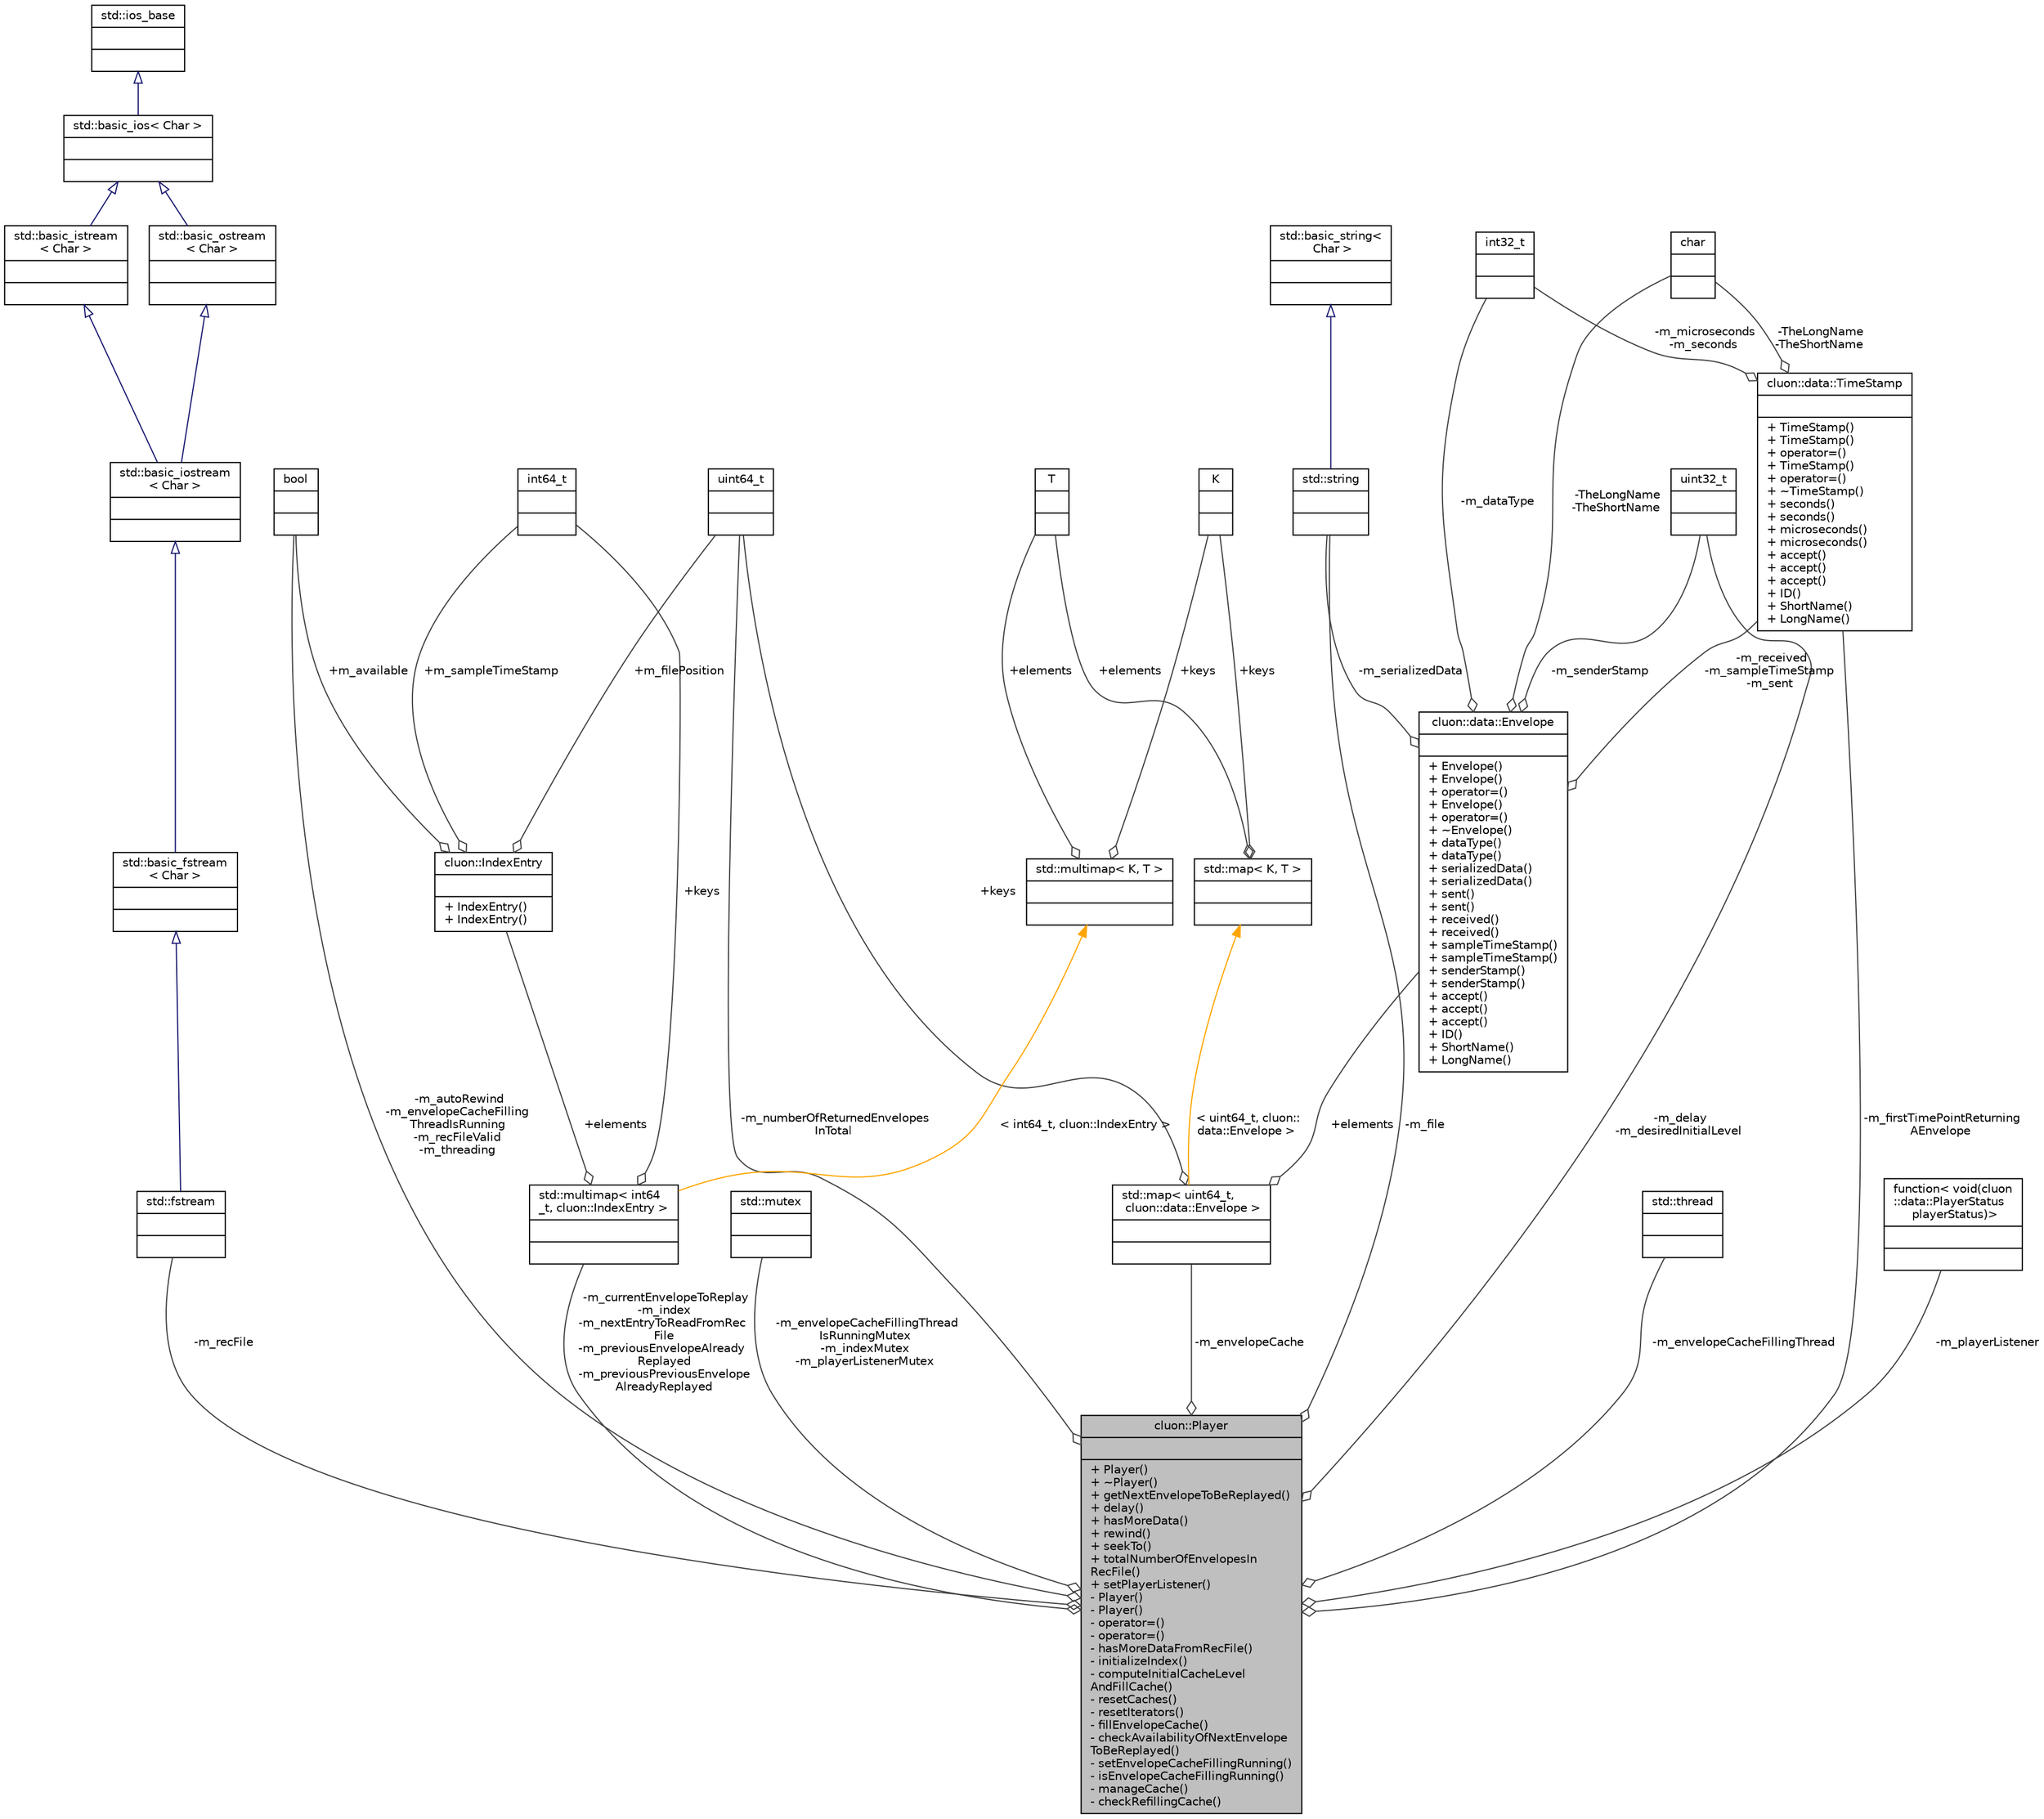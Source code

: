 digraph "cluon::Player"
{
 // LATEX_PDF_SIZE
  edge [fontname="Helvetica",fontsize="10",labelfontname="Helvetica",labelfontsize="10"];
  node [fontname="Helvetica",fontsize="10",shape=record];
  Node1 [label="{cluon::Player\n||+ Player()\l+ ~Player()\l+ getNextEnvelopeToBeReplayed()\l+ delay()\l+ hasMoreData()\l+ rewind()\l+ seekTo()\l+ totalNumberOfEnvelopesIn\lRecFile()\l+ setPlayerListener()\l- Player()\l- Player()\l- operator=()\l- operator=()\l- hasMoreDataFromRecFile()\l- initializeIndex()\l- computeInitialCacheLevel\lAndFillCache()\l- resetCaches()\l- resetIterators()\l- fillEnvelopeCache()\l- checkAvailabilityOfNextEnvelope\lToBeReplayed()\l- setEnvelopeCacheFillingRunning()\l- isEnvelopeCacheFillingRunning()\l- manageCache()\l- checkRefillingCache()\l}",height=0.2,width=0.4,color="black", fillcolor="grey75", style="filled", fontcolor="black",tooltip=" "];
  Node2 -> Node1 [color="grey25",fontsize="10",style="solid",label=" -m_autoRewind\n-m_envelopeCacheFilling\lThreadIsRunning\n-m_recFileValid\n-m_threading" ,arrowhead="odiamond",fontname="Helvetica"];
  Node2 [label="{bool\n||}",height=0.2,width=0.4,color="black", fillcolor="white", style="filled",tooltip=" "];
  Node3 -> Node1 [color="grey25",fontsize="10",style="solid",label=" -m_file" ,arrowhead="odiamond",fontname="Helvetica"];
  Node3 [label="{std::string\n||}",height=0.2,width=0.4,color="black", fillcolor="white", style="filled",tooltip=" "];
  Node4 -> Node3 [dir="back",color="midnightblue",fontsize="10",style="solid",arrowtail="onormal",fontname="Helvetica"];
  Node4 [label="{std::basic_string\<\l Char \>\n||}",height=0.2,width=0.4,color="black", fillcolor="white", style="filled",tooltip=" "];
  Node5 -> Node1 [color="grey25",fontsize="10",style="solid",label=" -m_recFile" ,arrowhead="odiamond",fontname="Helvetica"];
  Node5 [label="{std::fstream\n||}",height=0.2,width=0.4,color="black", fillcolor="white", style="filled",tooltip=" "];
  Node6 -> Node5 [dir="back",color="midnightblue",fontsize="10",style="solid",arrowtail="onormal",fontname="Helvetica"];
  Node6 [label="{std::basic_fstream\l\< Char \>\n||}",height=0.2,width=0.4,color="black", fillcolor="white", style="filled",tooltip=" "];
  Node7 -> Node6 [dir="back",color="midnightblue",fontsize="10",style="solid",arrowtail="onormal",fontname="Helvetica"];
  Node7 [label="{std::basic_iostream\l\< Char \>\n||}",height=0.2,width=0.4,color="black", fillcolor="white", style="filled",tooltip=" "];
  Node8 -> Node7 [dir="back",color="midnightblue",fontsize="10",style="solid",arrowtail="onormal",fontname="Helvetica"];
  Node8 [label="{std::basic_istream\l\< Char \>\n||}",height=0.2,width=0.4,color="black", fillcolor="white", style="filled",tooltip=" "];
  Node9 -> Node8 [dir="back",color="midnightblue",fontsize="10",style="solid",arrowtail="onormal",fontname="Helvetica"];
  Node9 [label="{std::basic_ios\< Char \>\n||}",height=0.2,width=0.4,color="black", fillcolor="white", style="filled",tooltip=" "];
  Node10 -> Node9 [dir="back",color="midnightblue",fontsize="10",style="solid",arrowtail="onormal",fontname="Helvetica"];
  Node10 [label="{std::ios_base\n||}",height=0.2,width=0.4,color="black", fillcolor="white", style="filled",tooltip=" "];
  Node11 -> Node7 [dir="back",color="midnightblue",fontsize="10",style="solid",arrowtail="onormal",fontname="Helvetica"];
  Node11 [label="{std::basic_ostream\l\< Char \>\n||}",height=0.2,width=0.4,color="black", fillcolor="white", style="filled",tooltip=" "];
  Node9 -> Node11 [dir="back",color="midnightblue",fontsize="10",style="solid",arrowtail="onormal",fontname="Helvetica"];
  Node12 -> Node1 [color="grey25",fontsize="10",style="solid",label=" -m_envelopeCacheFillingThread\lIsRunningMutex\n-m_indexMutex\n-m_playerListenerMutex" ,arrowhead="odiamond",fontname="Helvetica"];
  Node12 [label="{std::mutex\n||}",height=0.2,width=0.4,color="black", fillcolor="white", style="filled",tooltip=" "];
  Node13 -> Node1 [color="grey25",fontsize="10",style="solid",label=" -m_currentEnvelopeToReplay\n-m_index\n-m_nextEntryToReadFromRec\lFile\n-m_previousEnvelopeAlready\lReplayed\n-m_previousPreviousEnvelope\lAlreadyReplayed" ,arrowhead="odiamond",fontname="Helvetica"];
  Node13 [label="{std::multimap\< int64\l_t, cluon::IndexEntry \>\n||}",height=0.2,width=0.4,color="black", fillcolor="white", style="filled",tooltip=" "];
  Node14 -> Node13 [color="grey25",fontsize="10",style="solid",label=" +keys" ,arrowhead="odiamond",fontname="Helvetica"];
  Node14 [label="{int64_t\n||}",height=0.2,width=0.4,color="black", fillcolor="white", style="filled",tooltip=" "];
  Node15 -> Node13 [color="grey25",fontsize="10",style="solid",label=" +elements" ,arrowhead="odiamond",fontname="Helvetica"];
  Node15 [label="{cluon::IndexEntry\n||+ IndexEntry()\l+ IndexEntry()\l}",height=0.2,width=0.4,color="black", fillcolor="white", style="filled",URL="$classcluon_1_1IndexEntry.html",tooltip=" "];
  Node14 -> Node15 [color="grey25",fontsize="10",style="solid",label=" +m_sampleTimeStamp" ,arrowhead="odiamond",fontname="Helvetica"];
  Node16 -> Node15 [color="grey25",fontsize="10",style="solid",label=" +m_filePosition" ,arrowhead="odiamond",fontname="Helvetica"];
  Node16 [label="{uint64_t\n||}",height=0.2,width=0.4,color="black", fillcolor="white", style="filled",tooltip=" "];
  Node2 -> Node15 [color="grey25",fontsize="10",style="solid",label=" +m_available" ,arrowhead="odiamond",fontname="Helvetica"];
  Node17 -> Node13 [dir="back",color="orange",fontsize="10",style="solid",label=" \< int64_t, cluon::IndexEntry \>" ,fontname="Helvetica"];
  Node17 [label="{std::multimap\< K, T \>\n||}",height=0.2,width=0.4,color="black", fillcolor="white", style="filled",tooltip=" "];
  Node18 -> Node17 [color="grey25",fontsize="10",style="solid",label=" +keys" ,arrowhead="odiamond",fontname="Helvetica"];
  Node18 [label="{K\n||}",height=0.2,width=0.4,color="black", fillcolor="white", style="filled",tooltip=" "];
  Node19 -> Node17 [color="grey25",fontsize="10",style="solid",label=" +elements" ,arrowhead="odiamond",fontname="Helvetica"];
  Node19 [label="{T\n||}",height=0.2,width=0.4,color="black", fillcolor="white", style="filled",tooltip=" "];
  Node20 -> Node1 [color="grey25",fontsize="10",style="solid",label=" -m_delay\n-m_desiredInitialLevel" ,arrowhead="odiamond",fontname="Helvetica"];
  Node20 [label="{uint32_t\n||}",height=0.2,width=0.4,color="black", fillcolor="white", style="filled",tooltip=" "];
  Node21 -> Node1 [color="grey25",fontsize="10",style="solid",label=" -m_firstTimePointReturning\lAEnvelope" ,arrowhead="odiamond",fontname="Helvetica"];
  Node21 [label="{cluon::data::TimeStamp\n||+ TimeStamp()\l+ TimeStamp()\l+ operator=()\l+ TimeStamp()\l+ operator=()\l+ ~TimeStamp()\l+ seconds()\l+ seconds()\l+ microseconds()\l+ microseconds()\l+ accept()\l+ accept()\l+ accept()\l+ ID()\l+ ShortName()\l+ LongName()\l}",height=0.2,width=0.4,color="black", fillcolor="white", style="filled",URL="$classcluon_1_1data_1_1TimeStamp.html",tooltip=" "];
  Node22 -> Node21 [color="grey25",fontsize="10",style="solid",label=" -TheLongName\n-TheShortName" ,arrowhead="odiamond",fontname="Helvetica"];
  Node22 [label="{char\n||}",height=0.2,width=0.4,color="black", fillcolor="white", style="filled",tooltip=" "];
  Node23 -> Node21 [color="grey25",fontsize="10",style="solid",label=" -m_microseconds\n-m_seconds" ,arrowhead="odiamond",fontname="Helvetica"];
  Node23 [label="{int32_t\n||}",height=0.2,width=0.4,color="black", fillcolor="white", style="filled",tooltip=" "];
  Node16 -> Node1 [color="grey25",fontsize="10",style="solid",label=" -m_numberOfReturnedEnvelopes\lInTotal" ,arrowhead="odiamond",fontname="Helvetica"];
  Node24 -> Node1 [color="grey25",fontsize="10",style="solid",label=" -m_envelopeCacheFillingThread" ,arrowhead="odiamond",fontname="Helvetica"];
  Node24 [label="{std::thread\n||}",height=0.2,width=0.4,color="black", fillcolor="white", style="filled",tooltip=" "];
  Node25 -> Node1 [color="grey25",fontsize="10",style="solid",label=" -m_envelopeCache" ,arrowhead="odiamond",fontname="Helvetica"];
  Node25 [label="{std::map\< uint64_t,\l cluon::data::Envelope \>\n||}",height=0.2,width=0.4,color="black", fillcolor="white", style="filled",tooltip=" "];
  Node16 -> Node25 [color="grey25",fontsize="10",style="solid",label=" +keys" ,arrowhead="odiamond",fontname="Helvetica"];
  Node26 -> Node25 [color="grey25",fontsize="10",style="solid",label=" +elements" ,arrowhead="odiamond",fontname="Helvetica"];
  Node26 [label="{cluon::data::Envelope\n||+ Envelope()\l+ Envelope()\l+ operator=()\l+ Envelope()\l+ operator=()\l+ ~Envelope()\l+ dataType()\l+ dataType()\l+ serializedData()\l+ serializedData()\l+ sent()\l+ sent()\l+ received()\l+ received()\l+ sampleTimeStamp()\l+ sampleTimeStamp()\l+ senderStamp()\l+ senderStamp()\l+ accept()\l+ accept()\l+ accept()\l+ ID()\l+ ShortName()\l+ LongName()\l}",height=0.2,width=0.4,color="black", fillcolor="white", style="filled",URL="$classcluon_1_1data_1_1Envelope.html",tooltip=" "];
  Node22 -> Node26 [color="grey25",fontsize="10",style="solid",label=" -TheLongName\n-TheShortName" ,arrowhead="odiamond",fontname="Helvetica"];
  Node23 -> Node26 [color="grey25",fontsize="10",style="solid",label=" -m_dataType" ,arrowhead="odiamond",fontname="Helvetica"];
  Node3 -> Node26 [color="grey25",fontsize="10",style="solid",label=" -m_serializedData" ,arrowhead="odiamond",fontname="Helvetica"];
  Node21 -> Node26 [color="grey25",fontsize="10",style="solid",label=" -m_received\n-m_sampleTimeStamp\n-m_sent" ,arrowhead="odiamond",fontname="Helvetica"];
  Node20 -> Node26 [color="grey25",fontsize="10",style="solid",label=" -m_senderStamp" ,arrowhead="odiamond",fontname="Helvetica"];
  Node27 -> Node25 [dir="back",color="orange",fontsize="10",style="solid",label=" \< uint64_t, cluon::\ldata::Envelope \>" ,fontname="Helvetica"];
  Node27 [label="{std::map\< K, T \>\n||}",height=0.2,width=0.4,color="black", fillcolor="white", style="filled",tooltip=" "];
  Node18 -> Node27 [color="grey25",fontsize="10",style="solid",label=" +keys" ,arrowhead="odiamond",fontname="Helvetica"];
  Node19 -> Node27 [color="grey25",fontsize="10",style="solid",label=" +elements" ,arrowhead="odiamond",fontname="Helvetica"];
  Node28 -> Node1 [color="grey25",fontsize="10",style="solid",label=" -m_playerListener" ,arrowhead="odiamond",fontname="Helvetica"];
  Node28 [label="{function\< void(cluon\l::data::PlayerStatus\l playerStatus)\>\n||}",height=0.2,width=0.4,color="black", fillcolor="white", style="filled",tooltip=" "];
}
